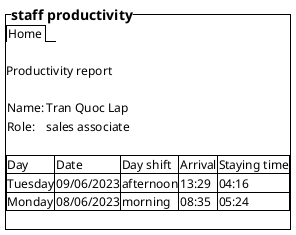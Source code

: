 @startsalt

{^==staff productivity
    {/ Home }

    .
    Productivity report
    .
    {
        Name: | Tran Quoc Lap
        Role: | sales associate
    }
    .
    {#
        Day | Date | Day shift | Arrival | Staying time
        Tuesday | 09/06/2023 | afternoon | 13:29 | 04:16
        Monday | 08/06/2023 | morning | 08:35 | 05:24
    }
    .
}

@endsalt
